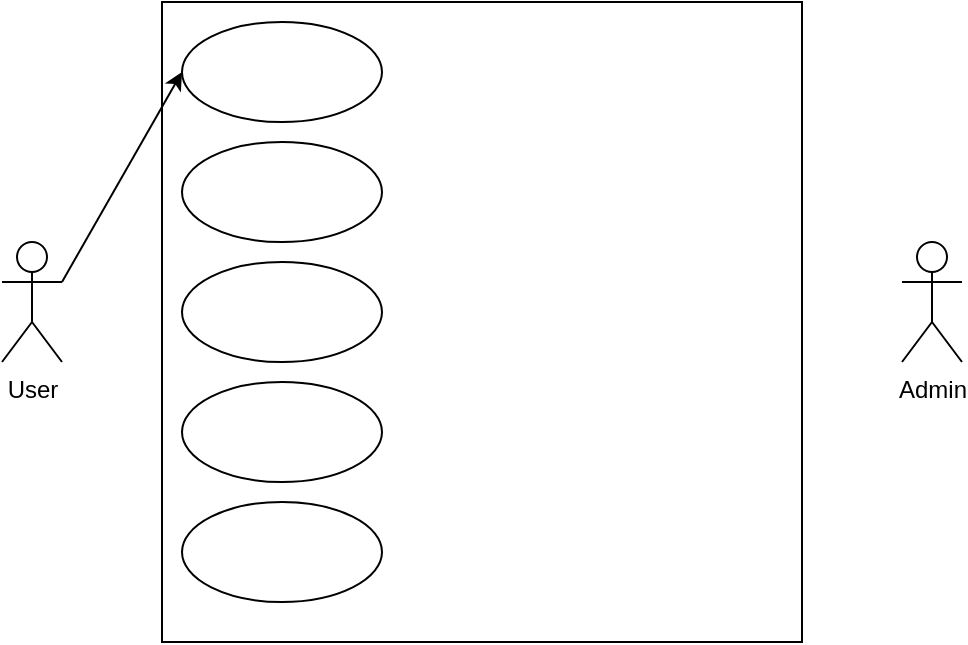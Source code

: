 <mxfile version="22.1.7" type="device">
  <diagram name="Trang-1" id="Lrgt-PvoCkyY8Q8NDvO3">
    <mxGraphModel dx="949" dy="1538" grid="1" gridSize="10" guides="1" tooltips="1" connect="1" arrows="1" fold="1" page="1" pageScale="1" pageWidth="827" pageHeight="1169" math="0" shadow="0">
      <root>
        <mxCell id="0" />
        <mxCell id="1" parent="0" />
        <mxCell id="97ZM0KcIbgQwktlMibFA-1" value="" style="whiteSpace=wrap;html=1;aspect=fixed;" vertex="1" parent="1">
          <mxGeometry x="200" y="-40" width="320" height="320" as="geometry" />
        </mxCell>
        <mxCell id="97ZM0KcIbgQwktlMibFA-2" value="Admin" style="shape=umlActor;verticalLabelPosition=bottom;verticalAlign=top;html=1;outlineConnect=0;" vertex="1" parent="1">
          <mxGeometry x="570" y="80" width="30" height="60" as="geometry" />
        </mxCell>
        <mxCell id="97ZM0KcIbgQwktlMibFA-3" value="User" style="shape=umlActor;verticalLabelPosition=bottom;verticalAlign=top;html=1;outlineConnect=0;" vertex="1" parent="1">
          <mxGeometry x="120" y="80" width="30" height="60" as="geometry" />
        </mxCell>
        <mxCell id="97ZM0KcIbgQwktlMibFA-4" value="" style="ellipse;whiteSpace=wrap;html=1;" vertex="1" parent="1">
          <mxGeometry x="210" y="-30" width="100" height="50" as="geometry" />
        </mxCell>
        <mxCell id="97ZM0KcIbgQwktlMibFA-5" value="" style="ellipse;whiteSpace=wrap;html=1;" vertex="1" parent="1">
          <mxGeometry x="210" y="30" width="100" height="50" as="geometry" />
        </mxCell>
        <mxCell id="97ZM0KcIbgQwktlMibFA-6" value="" style="ellipse;whiteSpace=wrap;html=1;" vertex="1" parent="1">
          <mxGeometry x="210" y="90" width="100" height="50" as="geometry" />
        </mxCell>
        <mxCell id="97ZM0KcIbgQwktlMibFA-7" value="" style="ellipse;whiteSpace=wrap;html=1;" vertex="1" parent="1">
          <mxGeometry x="210" y="150" width="100" height="50" as="geometry" />
        </mxCell>
        <mxCell id="97ZM0KcIbgQwktlMibFA-8" value="" style="ellipse;whiteSpace=wrap;html=1;" vertex="1" parent="1">
          <mxGeometry x="210" y="210" width="100" height="50" as="geometry" />
        </mxCell>
        <mxCell id="97ZM0KcIbgQwktlMibFA-10" value="" style="endArrow=classic;html=1;rounded=0;exitX=1;exitY=0.333;exitDx=0;exitDy=0;exitPerimeter=0;entryX=0;entryY=0.5;entryDx=0;entryDy=0;" edge="1" parent="1" source="97ZM0KcIbgQwktlMibFA-3" target="97ZM0KcIbgQwktlMibFA-4">
          <mxGeometry width="50" height="50" relative="1" as="geometry">
            <mxPoint x="250" y="70" as="sourcePoint" />
            <mxPoint x="300" y="20" as="targetPoint" />
          </mxGeometry>
        </mxCell>
      </root>
    </mxGraphModel>
  </diagram>
</mxfile>
